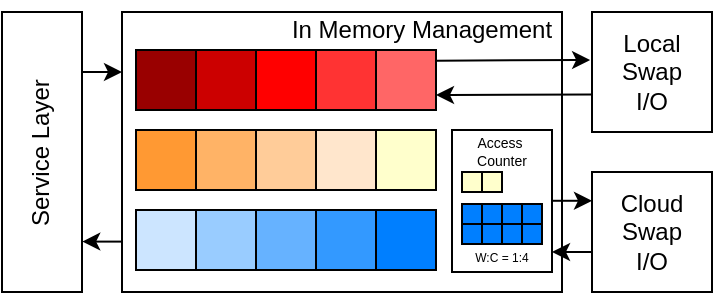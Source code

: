 <mxfile version="24.2.0" type="github">
  <diagram name="第 1 页" id="HtLB6b6OFn8kJMdS9oaq">
    <mxGraphModel dx="559" dy="368" grid="1" gridSize="10" guides="1" tooltips="1" connect="1" arrows="1" fold="1" page="1" pageScale="1" pageWidth="827" pageHeight="1169" math="0" shadow="0">
      <root>
        <mxCell id="0" />
        <mxCell id="1" parent="0" />
        <mxCell id="DjkSS_vf6Q4Myrw3dt_r-2" value="Service Layer" style="rounded=0;whiteSpace=wrap;html=1;textDirection=vertical-rl;rotation=-180;" parent="1" vertex="1">
          <mxGeometry x="200" y="400" width="40" height="140" as="geometry" />
        </mxCell>
        <mxCell id="DjkSS_vf6Q4Myrw3dt_r-3" value="" style="rounded=0;whiteSpace=wrap;html=1;" parent="1" vertex="1">
          <mxGeometry x="260" y="400" width="220" height="140" as="geometry" />
        </mxCell>
        <mxCell id="DjkSS_vf6Q4Myrw3dt_r-4" value="" style="rounded=0;whiteSpace=wrap;html=1;fillColor=#990000;" parent="1" vertex="1">
          <mxGeometry x="267" y="419" width="30" height="30" as="geometry" />
        </mxCell>
        <mxCell id="DjkSS_vf6Q4Myrw3dt_r-5" value="" style="rounded=0;whiteSpace=wrap;html=1;fillColor=#CC0000;" parent="1" vertex="1">
          <mxGeometry x="297" y="419" width="30" height="30" as="geometry" />
        </mxCell>
        <mxCell id="DjkSS_vf6Q4Myrw3dt_r-6" value="" style="rounded=0;whiteSpace=wrap;html=1;fillColor=#FF0000;" parent="1" vertex="1">
          <mxGeometry x="327" y="419" width="30" height="30" as="geometry" />
        </mxCell>
        <mxCell id="DjkSS_vf6Q4Myrw3dt_r-7" value="" style="rounded=0;whiteSpace=wrap;html=1;fillColor=#FF3333;" parent="1" vertex="1">
          <mxGeometry x="357" y="419" width="30" height="30" as="geometry" />
        </mxCell>
        <mxCell id="DjkSS_vf6Q4Myrw3dt_r-8" value="" style="rounded=0;whiteSpace=wrap;html=1;fillColor=#FF6666;" parent="1" vertex="1">
          <mxGeometry x="387" y="419" width="30" height="30" as="geometry" />
        </mxCell>
        <mxCell id="DjkSS_vf6Q4Myrw3dt_r-9" value="" style="rounded=0;whiteSpace=wrap;html=1;fillColor=#FF9933;" parent="1" vertex="1">
          <mxGeometry x="267" y="459" width="30" height="30" as="geometry" />
        </mxCell>
        <mxCell id="DjkSS_vf6Q4Myrw3dt_r-10" value="" style="rounded=0;whiteSpace=wrap;html=1;fillColor=#FFB366;" parent="1" vertex="1">
          <mxGeometry x="297" y="459" width="30" height="30" as="geometry" />
        </mxCell>
        <mxCell id="DjkSS_vf6Q4Myrw3dt_r-11" value="" style="rounded=0;whiteSpace=wrap;html=1;fillColor=#FFCC99;" parent="1" vertex="1">
          <mxGeometry x="327" y="459" width="30" height="30" as="geometry" />
        </mxCell>
        <mxCell id="DjkSS_vf6Q4Myrw3dt_r-12" value="" style="rounded=0;whiteSpace=wrap;html=1;fillColor=#FFE6CC;" parent="1" vertex="1">
          <mxGeometry x="357" y="459" width="30" height="30" as="geometry" />
        </mxCell>
        <mxCell id="DjkSS_vf6Q4Myrw3dt_r-13" value="" style="rounded=0;whiteSpace=wrap;html=1;fillColor=#FFFFCC;" parent="1" vertex="1">
          <mxGeometry x="387" y="459" width="30" height="30" as="geometry" />
        </mxCell>
        <mxCell id="DjkSS_vf6Q4Myrw3dt_r-14" value="" style="rounded=0;whiteSpace=wrap;html=1;fillColor=#CCE5FF;" parent="1" vertex="1">
          <mxGeometry x="267" y="499" width="30" height="30" as="geometry" />
        </mxCell>
        <mxCell id="DjkSS_vf6Q4Myrw3dt_r-15" value="" style="rounded=0;whiteSpace=wrap;html=1;fillColor=#99CCFF;" parent="1" vertex="1">
          <mxGeometry x="297" y="499" width="30" height="30" as="geometry" />
        </mxCell>
        <mxCell id="DjkSS_vf6Q4Myrw3dt_r-16" value="" style="rounded=0;whiteSpace=wrap;html=1;fillColor=#66B2FF;" parent="1" vertex="1">
          <mxGeometry x="327" y="499" width="30" height="30" as="geometry" />
        </mxCell>
        <mxCell id="DjkSS_vf6Q4Myrw3dt_r-17" value="" style="rounded=0;whiteSpace=wrap;html=1;fillColor=#3399FF;" parent="1" vertex="1">
          <mxGeometry x="357" y="499" width="30" height="30" as="geometry" />
        </mxCell>
        <mxCell id="DjkSS_vf6Q4Myrw3dt_r-18" value="" style="rounded=0;whiteSpace=wrap;html=1;fillColor=#007FFF;" parent="1" vertex="1">
          <mxGeometry x="387" y="499" width="30" height="30" as="geometry" />
        </mxCell>
        <mxCell id="DjkSS_vf6Q4Myrw3dt_r-19" value="In Memory Management" style="text;html=1;align=center;verticalAlign=middle;whiteSpace=wrap;rounded=0;" parent="1" vertex="1">
          <mxGeometry x="340" y="394" width="140" height="30" as="geometry" />
        </mxCell>
        <mxCell id="DjkSS_vf6Q4Myrw3dt_r-20" value="" style="rounded=0;whiteSpace=wrap;html=1;" parent="1" vertex="1">
          <mxGeometry x="425" y="459" width="50" height="71" as="geometry" />
        </mxCell>
        <mxCell id="DjkSS_vf6Q4Myrw3dt_r-21" value="Access&amp;nbsp;&lt;div&gt;Counter&lt;/div&gt;" style="text;html=1;align=center;verticalAlign=middle;whiteSpace=wrap;rounded=0;fontSize=7;" parent="1" vertex="1">
          <mxGeometry x="420" y="455" width="60" height="30" as="geometry" />
        </mxCell>
        <mxCell id="DjkSS_vf6Q4Myrw3dt_r-22" value="Local&lt;div&gt;Swap&lt;br&gt;&lt;div&gt;I/O&lt;/div&gt;&lt;/div&gt;" style="rounded=0;whiteSpace=wrap;html=1;" parent="1" vertex="1">
          <mxGeometry x="495" y="400" width="60" height="60" as="geometry" />
        </mxCell>
        <mxCell id="DjkSS_vf6Q4Myrw3dt_r-23" value="Cloud&lt;div&gt;Swap&lt;br&gt;&lt;div&gt;I/O&lt;/div&gt;&lt;/div&gt;" style="rounded=0;whiteSpace=wrap;html=1;" parent="1" vertex="1">
          <mxGeometry x="495" y="480" width="60" height="60" as="geometry" />
        </mxCell>
        <mxCell id="DjkSS_vf6Q4Myrw3dt_r-24" value="" style="endArrow=classic;html=1;rounded=0;exitX=-0.011;exitY=0.786;exitDx=0;exitDy=0;exitPerimeter=0;" parent="1" source="DjkSS_vf6Q4Myrw3dt_r-2" edge="1">
          <mxGeometry width="50" height="50" relative="1" as="geometry">
            <mxPoint x="390" y="490" as="sourcePoint" />
            <mxPoint x="260" y="430" as="targetPoint" />
          </mxGeometry>
        </mxCell>
        <mxCell id="DjkSS_vf6Q4Myrw3dt_r-25" value="" style="endArrow=classic;html=1;rounded=0;exitX=0.001;exitY=0.82;exitDx=0;exitDy=0;exitPerimeter=0;entryX=-0.003;entryY=0.18;entryDx=0;entryDy=0;entryPerimeter=0;" parent="1" source="DjkSS_vf6Q4Myrw3dt_r-3" target="DjkSS_vf6Q4Myrw3dt_r-2" edge="1">
          <mxGeometry width="50" height="50" relative="1" as="geometry">
            <mxPoint x="250" y="440" as="sourcePoint" />
            <mxPoint x="270" y="440" as="targetPoint" />
          </mxGeometry>
        </mxCell>
        <mxCell id="DjkSS_vf6Q4Myrw3dt_r-26" value="" style="endArrow=classic;html=1;rounded=0;entryX=0.001;entryY=0.561;entryDx=0;entryDy=0;exitX=1;exitY=0.5;exitDx=0;exitDy=0;entryPerimeter=0;" parent="1" edge="1">
          <mxGeometry width="50" height="50" relative="1" as="geometry">
            <mxPoint x="417" y="424.34" as="sourcePoint" />
            <mxPoint x="494.06" y="424.0" as="targetPoint" />
          </mxGeometry>
        </mxCell>
        <mxCell id="DjkSS_vf6Q4Myrw3dt_r-28" value="" style="endArrow=classic;html=1;rounded=0;" parent="1" edge="1">
          <mxGeometry width="50" height="50" relative="1" as="geometry">
            <mxPoint x="475" y="494.39" as="sourcePoint" />
            <mxPoint x="495" y="494.39" as="targetPoint" />
          </mxGeometry>
        </mxCell>
        <mxCell id="uSxa84uBHgBUShVHVDDS-1" value="" style="endArrow=classic;html=1;rounded=0;entryX=1;entryY=0.75;entryDx=0;entryDy=0;exitX=0.008;exitY=0.688;exitDx=0;exitDy=0;exitPerimeter=0;" parent="1" source="DjkSS_vf6Q4Myrw3dt_r-22" target="DjkSS_vf6Q4Myrw3dt_r-8" edge="1">
          <mxGeometry width="50" height="50" relative="1" as="geometry">
            <mxPoint x="427" y="434.34" as="sourcePoint" />
            <mxPoint x="504.06" y="434.0" as="targetPoint" />
          </mxGeometry>
        </mxCell>
        <mxCell id="uSxa84uBHgBUShVHVDDS-2" value="" style="endArrow=classic;html=1;rounded=0;" parent="1" edge="1">
          <mxGeometry width="50" height="50" relative="1" as="geometry">
            <mxPoint x="495" y="520" as="sourcePoint" />
            <mxPoint x="475" y="520" as="targetPoint" />
          </mxGeometry>
        </mxCell>
        <mxCell id="uSxa84uBHgBUShVHVDDS-3" value="" style="whiteSpace=wrap;html=1;aspect=fixed;fillColor=#ffffcc;" parent="1" vertex="1">
          <mxGeometry x="430" y="480" width="10" height="10" as="geometry" />
        </mxCell>
        <mxCell id="uSxa84uBHgBUShVHVDDS-4" value="" style="whiteSpace=wrap;html=1;aspect=fixed;fillColor=#ffffcc;" parent="1" vertex="1">
          <mxGeometry x="440" y="480" width="10" height="10" as="geometry" />
        </mxCell>
        <mxCell id="uSxa84uBHgBUShVHVDDS-5" value="" style="whiteSpace=wrap;html=1;aspect=fixed;fillColor=#007fff;" parent="1" vertex="1">
          <mxGeometry x="430" y="496" width="10" height="10" as="geometry" />
        </mxCell>
        <mxCell id="uSxa84uBHgBUShVHVDDS-6" value="" style="whiteSpace=wrap;html=1;aspect=fixed;fillColor=#007fff;" parent="1" vertex="1">
          <mxGeometry x="440" y="496" width="10" height="10" as="geometry" />
        </mxCell>
        <mxCell id="uSxa84uBHgBUShVHVDDS-7" value="" style="whiteSpace=wrap;html=1;aspect=fixed;fillColor=#007fff;" parent="1" vertex="1">
          <mxGeometry x="450" y="496" width="10" height="10" as="geometry" />
        </mxCell>
        <mxCell id="uSxa84uBHgBUShVHVDDS-8" value="" style="whiteSpace=wrap;html=1;aspect=fixed;fillColor=#007fff;" parent="1" vertex="1">
          <mxGeometry x="460" y="496" width="10" height="10" as="geometry" />
        </mxCell>
        <mxCell id="uSxa84uBHgBUShVHVDDS-9" value="" style="whiteSpace=wrap;html=1;aspect=fixed;fillColor=#007fff;" parent="1" vertex="1">
          <mxGeometry x="430" y="506" width="10" height="10" as="geometry" />
        </mxCell>
        <mxCell id="uSxa84uBHgBUShVHVDDS-10" value="" style="whiteSpace=wrap;html=1;aspect=fixed;fillColor=#007fff;" parent="1" vertex="1">
          <mxGeometry x="440" y="506" width="10" height="10" as="geometry" />
        </mxCell>
        <mxCell id="uSxa84uBHgBUShVHVDDS-11" value="" style="whiteSpace=wrap;html=1;aspect=fixed;fillColor=#007fff;" parent="1" vertex="1">
          <mxGeometry x="450" y="506" width="10" height="10" as="geometry" />
        </mxCell>
        <mxCell id="uSxa84uBHgBUShVHVDDS-12" value="" style="whiteSpace=wrap;html=1;aspect=fixed;fillColor=#007fff;" parent="1" vertex="1">
          <mxGeometry x="460" y="506" width="10" height="10" as="geometry" />
        </mxCell>
        <mxCell id="uSxa84uBHgBUShVHVDDS-13" value="&lt;font style=&quot;font-size: 6px;&quot;&gt;W:C = 1:4&lt;/font&gt;" style="text;html=1;align=center;verticalAlign=middle;whiteSpace=wrap;rounded=0;" parent="1" vertex="1">
          <mxGeometry x="420" y="506" width="60" height="30" as="geometry" />
        </mxCell>
      </root>
    </mxGraphModel>
  </diagram>
</mxfile>
